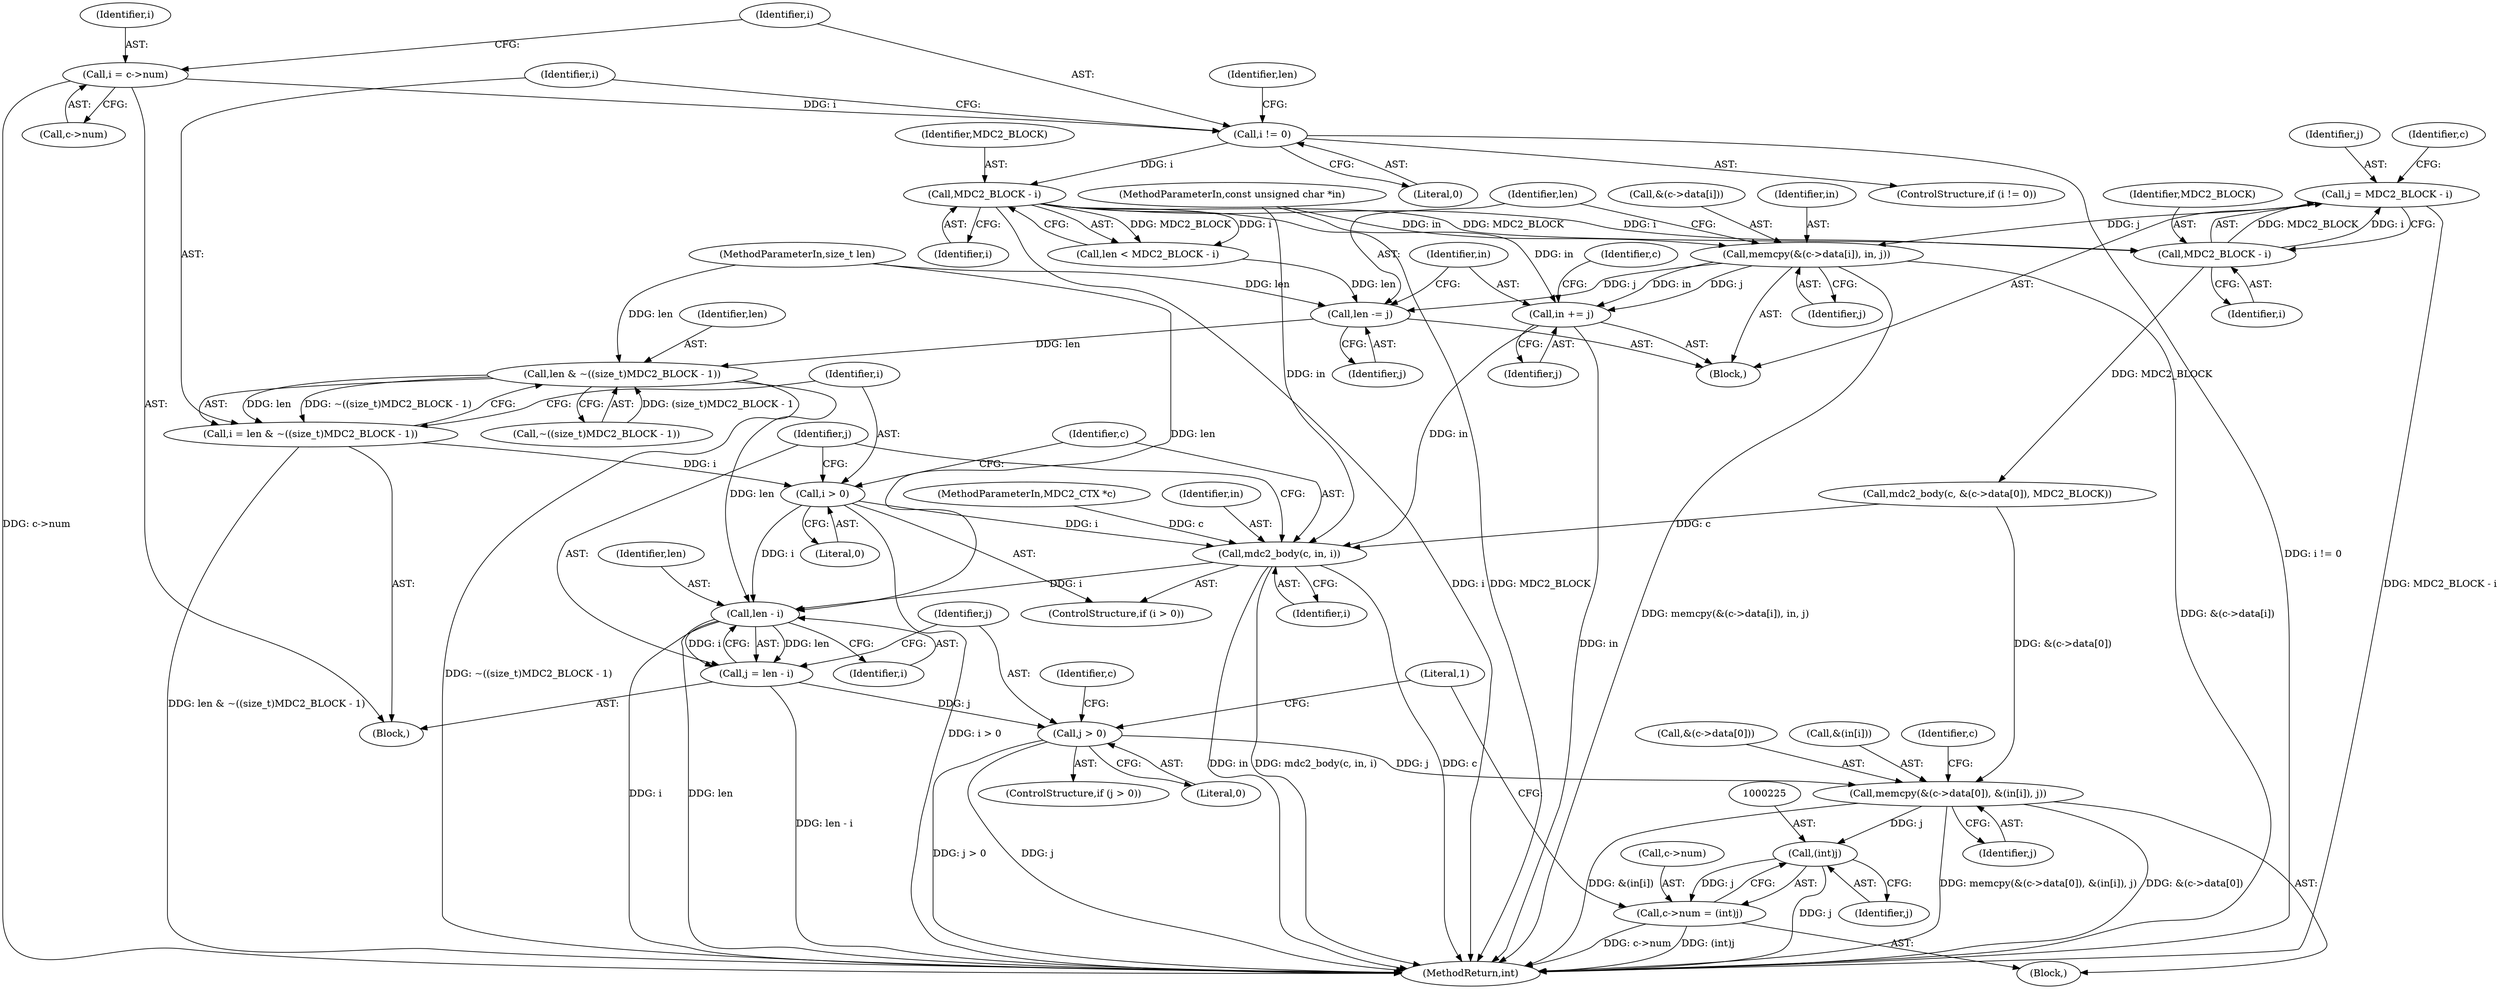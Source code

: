 digraph "0_openssl_55d83bf7c10c7b205fffa23fa7c3977491e56c07@integer" {
"1000146" [label="(Call,j = MDC2_BLOCK - i)"];
"1000148" [label="(Call,MDC2_BLOCK - i)"];
"1000122" [label="(Call,MDC2_BLOCK - i)"];
"1000115" [label="(Call,i != 0)"];
"1000109" [label="(Call,i = c->num)"];
"1000151" [label="(Call,memcpy(&(c->data[i]), in, j))"];
"1000160" [label="(Call,len -= j)"];
"1000182" [label="(Call,len & ~((size_t)MDC2_BLOCK - 1))"];
"1000180" [label="(Call,i = len & ~((size_t)MDC2_BLOCK - 1))"];
"1000191" [label="(Call,i > 0)"];
"1000194" [label="(Call,mdc2_body(c, in, i))"];
"1000200" [label="(Call,len - i)"];
"1000198" [label="(Call,j = len - i)"];
"1000204" [label="(Call,j > 0)"];
"1000208" [label="(Call,memcpy(&(c->data[0]), &(in[i]), j))"];
"1000224" [label="(Call,(int)j)"];
"1000220" [label="(Call,c->num = (int)j)"];
"1000163" [label="(Call,in += j)"];
"1000150" [label="(Identifier,i)"];
"1000120" [label="(Call,len < MDC2_BLOCK - i)"];
"1000204" [label="(Call,j > 0)"];
"1000109" [label="(Call,i = c->num)"];
"1000124" [label="(Identifier,i)"];
"1000171" [label="(Call,mdc2_body(c, &(c->data[0]), MDC2_BLOCK))"];
"1000149" [label="(Identifier,MDC2_BLOCK)"];
"1000121" [label="(Identifier,len)"];
"1000151" [label="(Call,memcpy(&(c->data[i]), in, j))"];
"1000201" [label="(Identifier,len)"];
"1000147" [label="(Identifier,j)"];
"1000146" [label="(Call,j = MDC2_BLOCK - i)"];
"1000160" [label="(Call,len -= j)"];
"1000162" [label="(Identifier,j)"];
"1000193" [label="(Literal,0)"];
"1000202" [label="(Identifier,i)"];
"1000219" [label="(Identifier,j)"];
"1000198" [label="(Call,j = len - i)"];
"1000184" [label="(Call,~((size_t)MDC2_BLOCK - 1))"];
"1000208" [label="(Call,memcpy(&(c->data[0]), &(in[i]), j))"];
"1000165" [label="(Identifier,j)"];
"1000122" [label="(Call,MDC2_BLOCK - i)"];
"1000164" [label="(Identifier,in)"];
"1000197" [label="(Identifier,i)"];
"1000224" [label="(Call,(int)j)"];
"1000229" [label="(MethodReturn,int)"];
"1000152" [label="(Call,&(c->data[i]))"];
"1000180" [label="(Call,i = len & ~((size_t)MDC2_BLOCK - 1))"];
"1000192" [label="(Identifier,i)"];
"1000195" [label="(Identifier,c)"];
"1000194" [label="(Call,mdc2_body(c, in, i))"];
"1000212" [label="(Identifier,c)"];
"1000105" [label="(MethodParameterIn,size_t len)"];
"1000182" [label="(Call,len & ~((size_t)MDC2_BLOCK - 1))"];
"1000228" [label="(Literal,1)"];
"1000114" [label="(ControlStructure,if (i != 0))"];
"1000159" [label="(Identifier,j)"];
"1000163" [label="(Call,in += j)"];
"1000161" [label="(Identifier,len)"];
"1000190" [label="(ControlStructure,if (i > 0))"];
"1000115" [label="(Call,i != 0)"];
"1000191" [label="(Call,i > 0)"];
"1000168" [label="(Identifier,c)"];
"1000104" [label="(MethodParameterIn,const unsigned char *in)"];
"1000221" [label="(Call,c->num)"];
"1000200" [label="(Call,len - i)"];
"1000148" [label="(Call,MDC2_BLOCK - i)"];
"1000106" [label="(Block,)"];
"1000123" [label="(Identifier,MDC2_BLOCK)"];
"1000116" [label="(Identifier,i)"];
"1000155" [label="(Identifier,c)"];
"1000158" [label="(Identifier,in)"];
"1000183" [label="(Identifier,len)"];
"1000199" [label="(Identifier,j)"];
"1000222" [label="(Identifier,c)"];
"1000220" [label="(Call,c->num = (int)j)"];
"1000111" [label="(Call,c->num)"];
"1000226" [label="(Identifier,j)"];
"1000209" [label="(Call,&(c->data[0]))"];
"1000145" [label="(Block,)"];
"1000206" [label="(Literal,0)"];
"1000215" [label="(Call,&(in[i]))"];
"1000103" [label="(MethodParameterIn,MDC2_CTX *c)"];
"1000205" [label="(Identifier,j)"];
"1000203" [label="(ControlStructure,if (j > 0))"];
"1000117" [label="(Literal,0)"];
"1000196" [label="(Identifier,in)"];
"1000181" [label="(Identifier,i)"];
"1000207" [label="(Block,)"];
"1000110" [label="(Identifier,i)"];
"1000146" -> "1000145"  [label="AST: "];
"1000146" -> "1000148"  [label="CFG: "];
"1000147" -> "1000146"  [label="AST: "];
"1000148" -> "1000146"  [label="AST: "];
"1000155" -> "1000146"  [label="CFG: "];
"1000146" -> "1000229"  [label="DDG: MDC2_BLOCK - i"];
"1000148" -> "1000146"  [label="DDG: MDC2_BLOCK"];
"1000148" -> "1000146"  [label="DDG: i"];
"1000146" -> "1000151"  [label="DDG: j"];
"1000148" -> "1000150"  [label="CFG: "];
"1000149" -> "1000148"  [label="AST: "];
"1000150" -> "1000148"  [label="AST: "];
"1000122" -> "1000148"  [label="DDG: MDC2_BLOCK"];
"1000122" -> "1000148"  [label="DDG: i"];
"1000148" -> "1000171"  [label="DDG: MDC2_BLOCK"];
"1000122" -> "1000120"  [label="AST: "];
"1000122" -> "1000124"  [label="CFG: "];
"1000123" -> "1000122"  [label="AST: "];
"1000124" -> "1000122"  [label="AST: "];
"1000120" -> "1000122"  [label="CFG: "];
"1000122" -> "1000229"  [label="DDG: MDC2_BLOCK"];
"1000122" -> "1000229"  [label="DDG: i"];
"1000122" -> "1000120"  [label="DDG: MDC2_BLOCK"];
"1000122" -> "1000120"  [label="DDG: i"];
"1000115" -> "1000122"  [label="DDG: i"];
"1000115" -> "1000114"  [label="AST: "];
"1000115" -> "1000117"  [label="CFG: "];
"1000116" -> "1000115"  [label="AST: "];
"1000117" -> "1000115"  [label="AST: "];
"1000121" -> "1000115"  [label="CFG: "];
"1000181" -> "1000115"  [label="CFG: "];
"1000115" -> "1000229"  [label="DDG: i != 0"];
"1000109" -> "1000115"  [label="DDG: i"];
"1000109" -> "1000106"  [label="AST: "];
"1000109" -> "1000111"  [label="CFG: "];
"1000110" -> "1000109"  [label="AST: "];
"1000111" -> "1000109"  [label="AST: "];
"1000116" -> "1000109"  [label="CFG: "];
"1000109" -> "1000229"  [label="DDG: c->num"];
"1000151" -> "1000145"  [label="AST: "];
"1000151" -> "1000159"  [label="CFG: "];
"1000152" -> "1000151"  [label="AST: "];
"1000158" -> "1000151"  [label="AST: "];
"1000159" -> "1000151"  [label="AST: "];
"1000161" -> "1000151"  [label="CFG: "];
"1000151" -> "1000229"  [label="DDG: memcpy(&(c->data[i]), in, j)"];
"1000151" -> "1000229"  [label="DDG: &(c->data[i])"];
"1000104" -> "1000151"  [label="DDG: in"];
"1000151" -> "1000160"  [label="DDG: j"];
"1000151" -> "1000163"  [label="DDG: j"];
"1000151" -> "1000163"  [label="DDG: in"];
"1000160" -> "1000145"  [label="AST: "];
"1000160" -> "1000162"  [label="CFG: "];
"1000161" -> "1000160"  [label="AST: "];
"1000162" -> "1000160"  [label="AST: "];
"1000164" -> "1000160"  [label="CFG: "];
"1000120" -> "1000160"  [label="DDG: len"];
"1000105" -> "1000160"  [label="DDG: len"];
"1000160" -> "1000182"  [label="DDG: len"];
"1000182" -> "1000180"  [label="AST: "];
"1000182" -> "1000184"  [label="CFG: "];
"1000183" -> "1000182"  [label="AST: "];
"1000184" -> "1000182"  [label="AST: "];
"1000180" -> "1000182"  [label="CFG: "];
"1000182" -> "1000229"  [label="DDG: ~((size_t)MDC2_BLOCK - 1)"];
"1000182" -> "1000180"  [label="DDG: len"];
"1000182" -> "1000180"  [label="DDG: ~((size_t)MDC2_BLOCK - 1)"];
"1000105" -> "1000182"  [label="DDG: len"];
"1000184" -> "1000182"  [label="DDG: (size_t)MDC2_BLOCK - 1"];
"1000182" -> "1000200"  [label="DDG: len"];
"1000180" -> "1000106"  [label="AST: "];
"1000181" -> "1000180"  [label="AST: "];
"1000192" -> "1000180"  [label="CFG: "];
"1000180" -> "1000229"  [label="DDG: len & ~((size_t)MDC2_BLOCK - 1)"];
"1000180" -> "1000191"  [label="DDG: i"];
"1000191" -> "1000190"  [label="AST: "];
"1000191" -> "1000193"  [label="CFG: "];
"1000192" -> "1000191"  [label="AST: "];
"1000193" -> "1000191"  [label="AST: "];
"1000195" -> "1000191"  [label="CFG: "];
"1000199" -> "1000191"  [label="CFG: "];
"1000191" -> "1000229"  [label="DDG: i > 0"];
"1000191" -> "1000194"  [label="DDG: i"];
"1000191" -> "1000200"  [label="DDG: i"];
"1000194" -> "1000190"  [label="AST: "];
"1000194" -> "1000197"  [label="CFG: "];
"1000195" -> "1000194"  [label="AST: "];
"1000196" -> "1000194"  [label="AST: "];
"1000197" -> "1000194"  [label="AST: "];
"1000199" -> "1000194"  [label="CFG: "];
"1000194" -> "1000229"  [label="DDG: mdc2_body(c, in, i)"];
"1000194" -> "1000229"  [label="DDG: c"];
"1000194" -> "1000229"  [label="DDG: in"];
"1000171" -> "1000194"  [label="DDG: c"];
"1000103" -> "1000194"  [label="DDG: c"];
"1000163" -> "1000194"  [label="DDG: in"];
"1000104" -> "1000194"  [label="DDG: in"];
"1000194" -> "1000200"  [label="DDG: i"];
"1000200" -> "1000198"  [label="AST: "];
"1000200" -> "1000202"  [label="CFG: "];
"1000201" -> "1000200"  [label="AST: "];
"1000202" -> "1000200"  [label="AST: "];
"1000198" -> "1000200"  [label="CFG: "];
"1000200" -> "1000229"  [label="DDG: len"];
"1000200" -> "1000229"  [label="DDG: i"];
"1000200" -> "1000198"  [label="DDG: len"];
"1000200" -> "1000198"  [label="DDG: i"];
"1000105" -> "1000200"  [label="DDG: len"];
"1000198" -> "1000106"  [label="AST: "];
"1000199" -> "1000198"  [label="AST: "];
"1000205" -> "1000198"  [label="CFG: "];
"1000198" -> "1000229"  [label="DDG: len - i"];
"1000198" -> "1000204"  [label="DDG: j"];
"1000204" -> "1000203"  [label="AST: "];
"1000204" -> "1000206"  [label="CFG: "];
"1000205" -> "1000204"  [label="AST: "];
"1000206" -> "1000204"  [label="AST: "];
"1000212" -> "1000204"  [label="CFG: "];
"1000228" -> "1000204"  [label="CFG: "];
"1000204" -> "1000229"  [label="DDG: j"];
"1000204" -> "1000229"  [label="DDG: j > 0"];
"1000204" -> "1000208"  [label="DDG: j"];
"1000208" -> "1000207"  [label="AST: "];
"1000208" -> "1000219"  [label="CFG: "];
"1000209" -> "1000208"  [label="AST: "];
"1000215" -> "1000208"  [label="AST: "];
"1000219" -> "1000208"  [label="AST: "];
"1000222" -> "1000208"  [label="CFG: "];
"1000208" -> "1000229"  [label="DDG: &(c->data[0])"];
"1000208" -> "1000229"  [label="DDG: &(in[i])"];
"1000208" -> "1000229"  [label="DDG: memcpy(&(c->data[0]), &(in[i]), j)"];
"1000171" -> "1000208"  [label="DDG: &(c->data[0])"];
"1000208" -> "1000224"  [label="DDG: j"];
"1000224" -> "1000220"  [label="AST: "];
"1000224" -> "1000226"  [label="CFG: "];
"1000225" -> "1000224"  [label="AST: "];
"1000226" -> "1000224"  [label="AST: "];
"1000220" -> "1000224"  [label="CFG: "];
"1000224" -> "1000229"  [label="DDG: j"];
"1000224" -> "1000220"  [label="DDG: j"];
"1000220" -> "1000207"  [label="AST: "];
"1000221" -> "1000220"  [label="AST: "];
"1000228" -> "1000220"  [label="CFG: "];
"1000220" -> "1000229"  [label="DDG: c->num"];
"1000220" -> "1000229"  [label="DDG: (int)j"];
"1000163" -> "1000145"  [label="AST: "];
"1000163" -> "1000165"  [label="CFG: "];
"1000164" -> "1000163"  [label="AST: "];
"1000165" -> "1000163"  [label="AST: "];
"1000168" -> "1000163"  [label="CFG: "];
"1000163" -> "1000229"  [label="DDG: in"];
"1000104" -> "1000163"  [label="DDG: in"];
}
